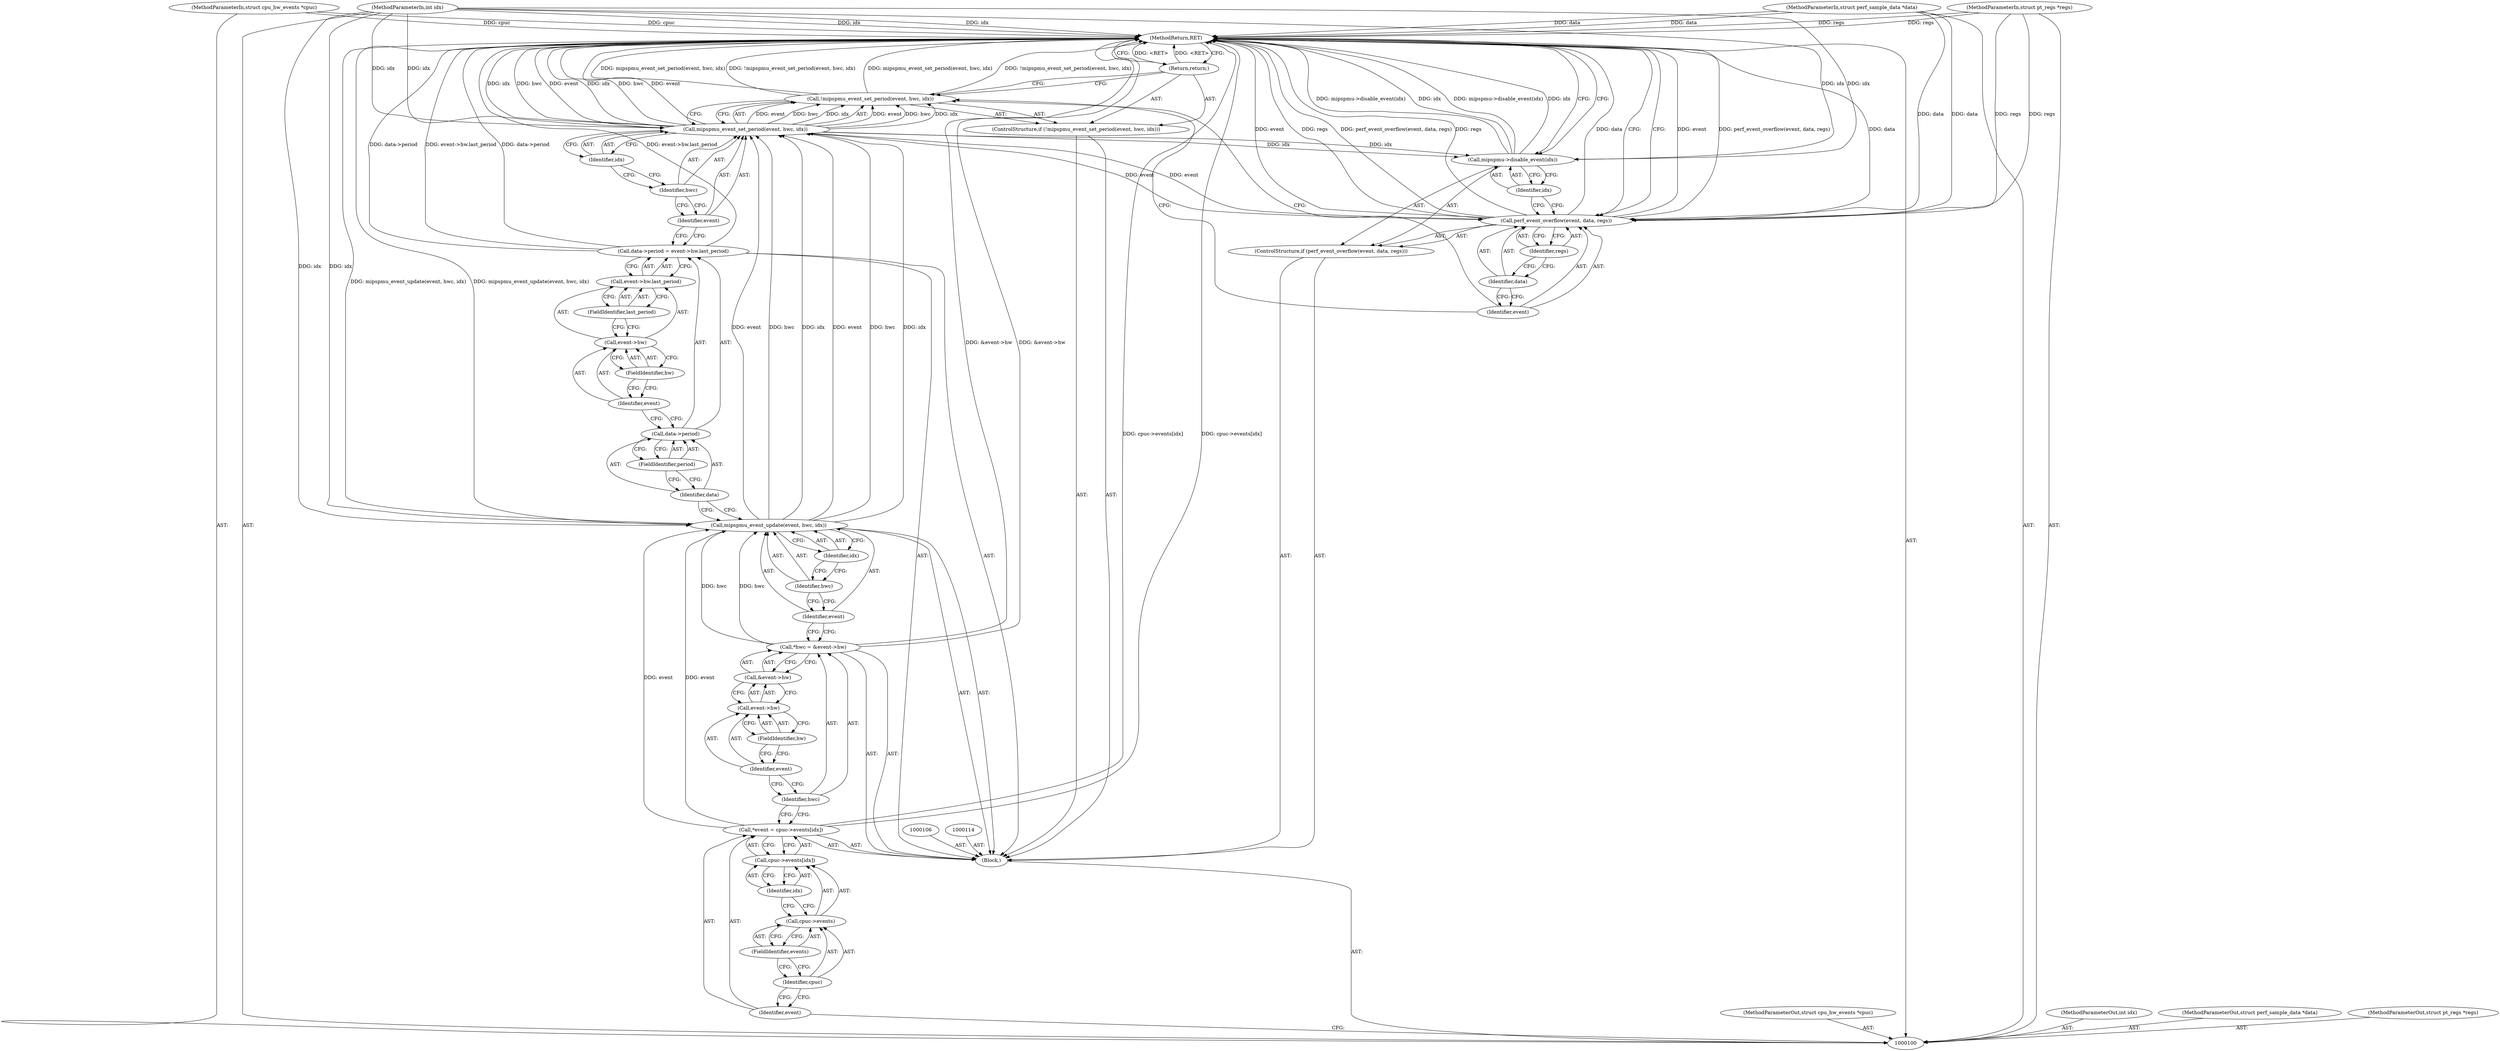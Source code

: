 digraph "0_linux_a8b0ca17b80e92faab46ee7179ba9e99ccb61233_7" {
"1000148" [label="(MethodReturn,RET)"];
"1000101" [label="(MethodParameterIn,struct cpu_hw_events *cpuc)"];
"1000207" [label="(MethodParameterOut,struct cpu_hw_events *cpuc)"];
"1000140" [label="(Return,return;)"];
"1000141" [label="(ControlStructure,if (perf_event_overflow(event, data, regs)))"];
"1000143" [label="(Identifier,event)"];
"1000144" [label="(Identifier,data)"];
"1000145" [label="(Identifier,regs)"];
"1000142" [label="(Call,perf_event_overflow(event, data, regs))"];
"1000147" [label="(Identifier,idx)"];
"1000146" [label="(Call,mipspmu->disable_event(idx))"];
"1000102" [label="(MethodParameterIn,int idx)"];
"1000208" [label="(MethodParameterOut,int idx)"];
"1000103" [label="(MethodParameterIn,struct perf_sample_data *data)"];
"1000209" [label="(MethodParameterOut,struct perf_sample_data *data)"];
"1000104" [label="(MethodParameterIn,struct pt_regs *regs)"];
"1000210" [label="(MethodParameterOut,struct pt_regs *regs)"];
"1000105" [label="(Block,)"];
"1000107" [label="(Call,*event = cpuc->events[idx])"];
"1000108" [label="(Identifier,event)"];
"1000109" [label="(Call,cpuc->events[idx])"];
"1000110" [label="(Call,cpuc->events)"];
"1000111" [label="(Identifier,cpuc)"];
"1000112" [label="(FieldIdentifier,events)"];
"1000113" [label="(Identifier,idx)"];
"1000115" [label="(Call,*hwc = &event->hw)"];
"1000116" [label="(Identifier,hwc)"];
"1000117" [label="(Call,&event->hw)"];
"1000118" [label="(Call,event->hw)"];
"1000119" [label="(Identifier,event)"];
"1000120" [label="(FieldIdentifier,hw)"];
"1000121" [label="(Call,mipspmu_event_update(event, hwc, idx))"];
"1000122" [label="(Identifier,event)"];
"1000123" [label="(Identifier,hwc)"];
"1000124" [label="(Identifier,idx)"];
"1000125" [label="(Call,data->period = event->hw.last_period)"];
"1000126" [label="(Call,data->period)"];
"1000127" [label="(Identifier,data)"];
"1000129" [label="(Call,event->hw.last_period)"];
"1000130" [label="(Call,event->hw)"];
"1000131" [label="(Identifier,event)"];
"1000132" [label="(FieldIdentifier,hw)"];
"1000133" [label="(FieldIdentifier,last_period)"];
"1000128" [label="(FieldIdentifier,period)"];
"1000134" [label="(ControlStructure,if (!mipspmu_event_set_period(event, hwc, idx)))"];
"1000137" [label="(Identifier,event)"];
"1000138" [label="(Identifier,hwc)"];
"1000139" [label="(Identifier,idx)"];
"1000135" [label="(Call,!mipspmu_event_set_period(event, hwc, idx))"];
"1000136" [label="(Call,mipspmu_event_set_period(event, hwc, idx))"];
"1000148" -> "1000100"  [label="AST: "];
"1000148" -> "1000140"  [label="CFG: "];
"1000148" -> "1000146"  [label="CFG: "];
"1000148" -> "1000142"  [label="CFG: "];
"1000115" -> "1000148"  [label="DDG: &event->hw"];
"1000125" -> "1000148"  [label="DDG: data->period"];
"1000125" -> "1000148"  [label="DDG: event->hw.last_period"];
"1000142" -> "1000148"  [label="DDG: perf_event_overflow(event, data, regs)"];
"1000142" -> "1000148"  [label="DDG: data"];
"1000142" -> "1000148"  [label="DDG: event"];
"1000142" -> "1000148"  [label="DDG: regs"];
"1000104" -> "1000148"  [label="DDG: regs"];
"1000136" -> "1000148"  [label="DDG: idx"];
"1000136" -> "1000148"  [label="DDG: hwc"];
"1000136" -> "1000148"  [label="DDG: event"];
"1000102" -> "1000148"  [label="DDG: idx"];
"1000146" -> "1000148"  [label="DDG: mipspmu->disable_event(idx)"];
"1000146" -> "1000148"  [label="DDG: idx"];
"1000103" -> "1000148"  [label="DDG: data"];
"1000121" -> "1000148"  [label="DDG: mipspmu_event_update(event, hwc, idx)"];
"1000135" -> "1000148"  [label="DDG: !mipspmu_event_set_period(event, hwc, idx)"];
"1000135" -> "1000148"  [label="DDG: mipspmu_event_set_period(event, hwc, idx)"];
"1000101" -> "1000148"  [label="DDG: cpuc"];
"1000107" -> "1000148"  [label="DDG: cpuc->events[idx]"];
"1000140" -> "1000148"  [label="DDG: <RET>"];
"1000101" -> "1000100"  [label="AST: "];
"1000101" -> "1000148"  [label="DDG: cpuc"];
"1000207" -> "1000100"  [label="AST: "];
"1000140" -> "1000134"  [label="AST: "];
"1000140" -> "1000135"  [label="CFG: "];
"1000148" -> "1000140"  [label="CFG: "];
"1000140" -> "1000148"  [label="DDG: <RET>"];
"1000141" -> "1000105"  [label="AST: "];
"1000142" -> "1000141"  [label="AST: "];
"1000146" -> "1000141"  [label="AST: "];
"1000143" -> "1000142"  [label="AST: "];
"1000143" -> "1000135"  [label="CFG: "];
"1000144" -> "1000143"  [label="CFG: "];
"1000144" -> "1000142"  [label="AST: "];
"1000144" -> "1000143"  [label="CFG: "];
"1000145" -> "1000144"  [label="CFG: "];
"1000145" -> "1000142"  [label="AST: "];
"1000145" -> "1000144"  [label="CFG: "];
"1000142" -> "1000145"  [label="CFG: "];
"1000142" -> "1000141"  [label="AST: "];
"1000142" -> "1000145"  [label="CFG: "];
"1000143" -> "1000142"  [label="AST: "];
"1000144" -> "1000142"  [label="AST: "];
"1000145" -> "1000142"  [label="AST: "];
"1000147" -> "1000142"  [label="CFG: "];
"1000148" -> "1000142"  [label="CFG: "];
"1000142" -> "1000148"  [label="DDG: perf_event_overflow(event, data, regs)"];
"1000142" -> "1000148"  [label="DDG: data"];
"1000142" -> "1000148"  [label="DDG: event"];
"1000142" -> "1000148"  [label="DDG: regs"];
"1000136" -> "1000142"  [label="DDG: event"];
"1000103" -> "1000142"  [label="DDG: data"];
"1000104" -> "1000142"  [label="DDG: regs"];
"1000147" -> "1000146"  [label="AST: "];
"1000147" -> "1000142"  [label="CFG: "];
"1000146" -> "1000147"  [label="CFG: "];
"1000146" -> "1000141"  [label="AST: "];
"1000146" -> "1000147"  [label="CFG: "];
"1000147" -> "1000146"  [label="AST: "];
"1000148" -> "1000146"  [label="CFG: "];
"1000146" -> "1000148"  [label="DDG: mipspmu->disable_event(idx)"];
"1000146" -> "1000148"  [label="DDG: idx"];
"1000136" -> "1000146"  [label="DDG: idx"];
"1000102" -> "1000146"  [label="DDG: idx"];
"1000102" -> "1000100"  [label="AST: "];
"1000102" -> "1000148"  [label="DDG: idx"];
"1000102" -> "1000121"  [label="DDG: idx"];
"1000102" -> "1000136"  [label="DDG: idx"];
"1000102" -> "1000146"  [label="DDG: idx"];
"1000208" -> "1000100"  [label="AST: "];
"1000103" -> "1000100"  [label="AST: "];
"1000103" -> "1000148"  [label="DDG: data"];
"1000103" -> "1000142"  [label="DDG: data"];
"1000209" -> "1000100"  [label="AST: "];
"1000104" -> "1000100"  [label="AST: "];
"1000104" -> "1000148"  [label="DDG: regs"];
"1000104" -> "1000142"  [label="DDG: regs"];
"1000210" -> "1000100"  [label="AST: "];
"1000105" -> "1000100"  [label="AST: "];
"1000106" -> "1000105"  [label="AST: "];
"1000107" -> "1000105"  [label="AST: "];
"1000114" -> "1000105"  [label="AST: "];
"1000115" -> "1000105"  [label="AST: "];
"1000121" -> "1000105"  [label="AST: "];
"1000125" -> "1000105"  [label="AST: "];
"1000134" -> "1000105"  [label="AST: "];
"1000141" -> "1000105"  [label="AST: "];
"1000107" -> "1000105"  [label="AST: "];
"1000107" -> "1000109"  [label="CFG: "];
"1000108" -> "1000107"  [label="AST: "];
"1000109" -> "1000107"  [label="AST: "];
"1000116" -> "1000107"  [label="CFG: "];
"1000107" -> "1000148"  [label="DDG: cpuc->events[idx]"];
"1000107" -> "1000121"  [label="DDG: event"];
"1000108" -> "1000107"  [label="AST: "];
"1000108" -> "1000100"  [label="CFG: "];
"1000111" -> "1000108"  [label="CFG: "];
"1000109" -> "1000107"  [label="AST: "];
"1000109" -> "1000113"  [label="CFG: "];
"1000110" -> "1000109"  [label="AST: "];
"1000113" -> "1000109"  [label="AST: "];
"1000107" -> "1000109"  [label="CFG: "];
"1000110" -> "1000109"  [label="AST: "];
"1000110" -> "1000112"  [label="CFG: "];
"1000111" -> "1000110"  [label="AST: "];
"1000112" -> "1000110"  [label="AST: "];
"1000113" -> "1000110"  [label="CFG: "];
"1000111" -> "1000110"  [label="AST: "];
"1000111" -> "1000108"  [label="CFG: "];
"1000112" -> "1000111"  [label="CFG: "];
"1000112" -> "1000110"  [label="AST: "];
"1000112" -> "1000111"  [label="CFG: "];
"1000110" -> "1000112"  [label="CFG: "];
"1000113" -> "1000109"  [label="AST: "];
"1000113" -> "1000110"  [label="CFG: "];
"1000109" -> "1000113"  [label="CFG: "];
"1000115" -> "1000105"  [label="AST: "];
"1000115" -> "1000117"  [label="CFG: "];
"1000116" -> "1000115"  [label="AST: "];
"1000117" -> "1000115"  [label="AST: "];
"1000122" -> "1000115"  [label="CFG: "];
"1000115" -> "1000148"  [label="DDG: &event->hw"];
"1000115" -> "1000121"  [label="DDG: hwc"];
"1000116" -> "1000115"  [label="AST: "];
"1000116" -> "1000107"  [label="CFG: "];
"1000119" -> "1000116"  [label="CFG: "];
"1000117" -> "1000115"  [label="AST: "];
"1000117" -> "1000118"  [label="CFG: "];
"1000118" -> "1000117"  [label="AST: "];
"1000115" -> "1000117"  [label="CFG: "];
"1000118" -> "1000117"  [label="AST: "];
"1000118" -> "1000120"  [label="CFG: "];
"1000119" -> "1000118"  [label="AST: "];
"1000120" -> "1000118"  [label="AST: "];
"1000117" -> "1000118"  [label="CFG: "];
"1000119" -> "1000118"  [label="AST: "];
"1000119" -> "1000116"  [label="CFG: "];
"1000120" -> "1000119"  [label="CFG: "];
"1000120" -> "1000118"  [label="AST: "];
"1000120" -> "1000119"  [label="CFG: "];
"1000118" -> "1000120"  [label="CFG: "];
"1000121" -> "1000105"  [label="AST: "];
"1000121" -> "1000124"  [label="CFG: "];
"1000122" -> "1000121"  [label="AST: "];
"1000123" -> "1000121"  [label="AST: "];
"1000124" -> "1000121"  [label="AST: "];
"1000127" -> "1000121"  [label="CFG: "];
"1000121" -> "1000148"  [label="DDG: mipspmu_event_update(event, hwc, idx)"];
"1000107" -> "1000121"  [label="DDG: event"];
"1000115" -> "1000121"  [label="DDG: hwc"];
"1000102" -> "1000121"  [label="DDG: idx"];
"1000121" -> "1000136"  [label="DDG: event"];
"1000121" -> "1000136"  [label="DDG: hwc"];
"1000121" -> "1000136"  [label="DDG: idx"];
"1000122" -> "1000121"  [label="AST: "];
"1000122" -> "1000115"  [label="CFG: "];
"1000123" -> "1000122"  [label="CFG: "];
"1000123" -> "1000121"  [label="AST: "];
"1000123" -> "1000122"  [label="CFG: "];
"1000124" -> "1000123"  [label="CFG: "];
"1000124" -> "1000121"  [label="AST: "];
"1000124" -> "1000123"  [label="CFG: "];
"1000121" -> "1000124"  [label="CFG: "];
"1000125" -> "1000105"  [label="AST: "];
"1000125" -> "1000129"  [label="CFG: "];
"1000126" -> "1000125"  [label="AST: "];
"1000129" -> "1000125"  [label="AST: "];
"1000137" -> "1000125"  [label="CFG: "];
"1000125" -> "1000148"  [label="DDG: data->period"];
"1000125" -> "1000148"  [label="DDG: event->hw.last_period"];
"1000126" -> "1000125"  [label="AST: "];
"1000126" -> "1000128"  [label="CFG: "];
"1000127" -> "1000126"  [label="AST: "];
"1000128" -> "1000126"  [label="AST: "];
"1000131" -> "1000126"  [label="CFG: "];
"1000127" -> "1000126"  [label="AST: "];
"1000127" -> "1000121"  [label="CFG: "];
"1000128" -> "1000127"  [label="CFG: "];
"1000129" -> "1000125"  [label="AST: "];
"1000129" -> "1000133"  [label="CFG: "];
"1000130" -> "1000129"  [label="AST: "];
"1000133" -> "1000129"  [label="AST: "];
"1000125" -> "1000129"  [label="CFG: "];
"1000130" -> "1000129"  [label="AST: "];
"1000130" -> "1000132"  [label="CFG: "];
"1000131" -> "1000130"  [label="AST: "];
"1000132" -> "1000130"  [label="AST: "];
"1000133" -> "1000130"  [label="CFG: "];
"1000131" -> "1000130"  [label="AST: "];
"1000131" -> "1000126"  [label="CFG: "];
"1000132" -> "1000131"  [label="CFG: "];
"1000132" -> "1000130"  [label="AST: "];
"1000132" -> "1000131"  [label="CFG: "];
"1000130" -> "1000132"  [label="CFG: "];
"1000133" -> "1000129"  [label="AST: "];
"1000133" -> "1000130"  [label="CFG: "];
"1000129" -> "1000133"  [label="CFG: "];
"1000128" -> "1000126"  [label="AST: "];
"1000128" -> "1000127"  [label="CFG: "];
"1000126" -> "1000128"  [label="CFG: "];
"1000134" -> "1000105"  [label="AST: "];
"1000135" -> "1000134"  [label="AST: "];
"1000140" -> "1000134"  [label="AST: "];
"1000137" -> "1000136"  [label="AST: "];
"1000137" -> "1000125"  [label="CFG: "];
"1000138" -> "1000137"  [label="CFG: "];
"1000138" -> "1000136"  [label="AST: "];
"1000138" -> "1000137"  [label="CFG: "];
"1000139" -> "1000138"  [label="CFG: "];
"1000139" -> "1000136"  [label="AST: "];
"1000139" -> "1000138"  [label="CFG: "];
"1000136" -> "1000139"  [label="CFG: "];
"1000135" -> "1000134"  [label="AST: "];
"1000135" -> "1000136"  [label="CFG: "];
"1000136" -> "1000135"  [label="AST: "];
"1000140" -> "1000135"  [label="CFG: "];
"1000143" -> "1000135"  [label="CFG: "];
"1000135" -> "1000148"  [label="DDG: !mipspmu_event_set_period(event, hwc, idx)"];
"1000135" -> "1000148"  [label="DDG: mipspmu_event_set_period(event, hwc, idx)"];
"1000136" -> "1000135"  [label="DDG: event"];
"1000136" -> "1000135"  [label="DDG: hwc"];
"1000136" -> "1000135"  [label="DDG: idx"];
"1000136" -> "1000135"  [label="AST: "];
"1000136" -> "1000139"  [label="CFG: "];
"1000137" -> "1000136"  [label="AST: "];
"1000138" -> "1000136"  [label="AST: "];
"1000139" -> "1000136"  [label="AST: "];
"1000135" -> "1000136"  [label="CFG: "];
"1000136" -> "1000148"  [label="DDG: idx"];
"1000136" -> "1000148"  [label="DDG: hwc"];
"1000136" -> "1000148"  [label="DDG: event"];
"1000136" -> "1000135"  [label="DDG: event"];
"1000136" -> "1000135"  [label="DDG: hwc"];
"1000136" -> "1000135"  [label="DDG: idx"];
"1000121" -> "1000136"  [label="DDG: event"];
"1000121" -> "1000136"  [label="DDG: hwc"];
"1000121" -> "1000136"  [label="DDG: idx"];
"1000102" -> "1000136"  [label="DDG: idx"];
"1000136" -> "1000142"  [label="DDG: event"];
"1000136" -> "1000146"  [label="DDG: idx"];
}
